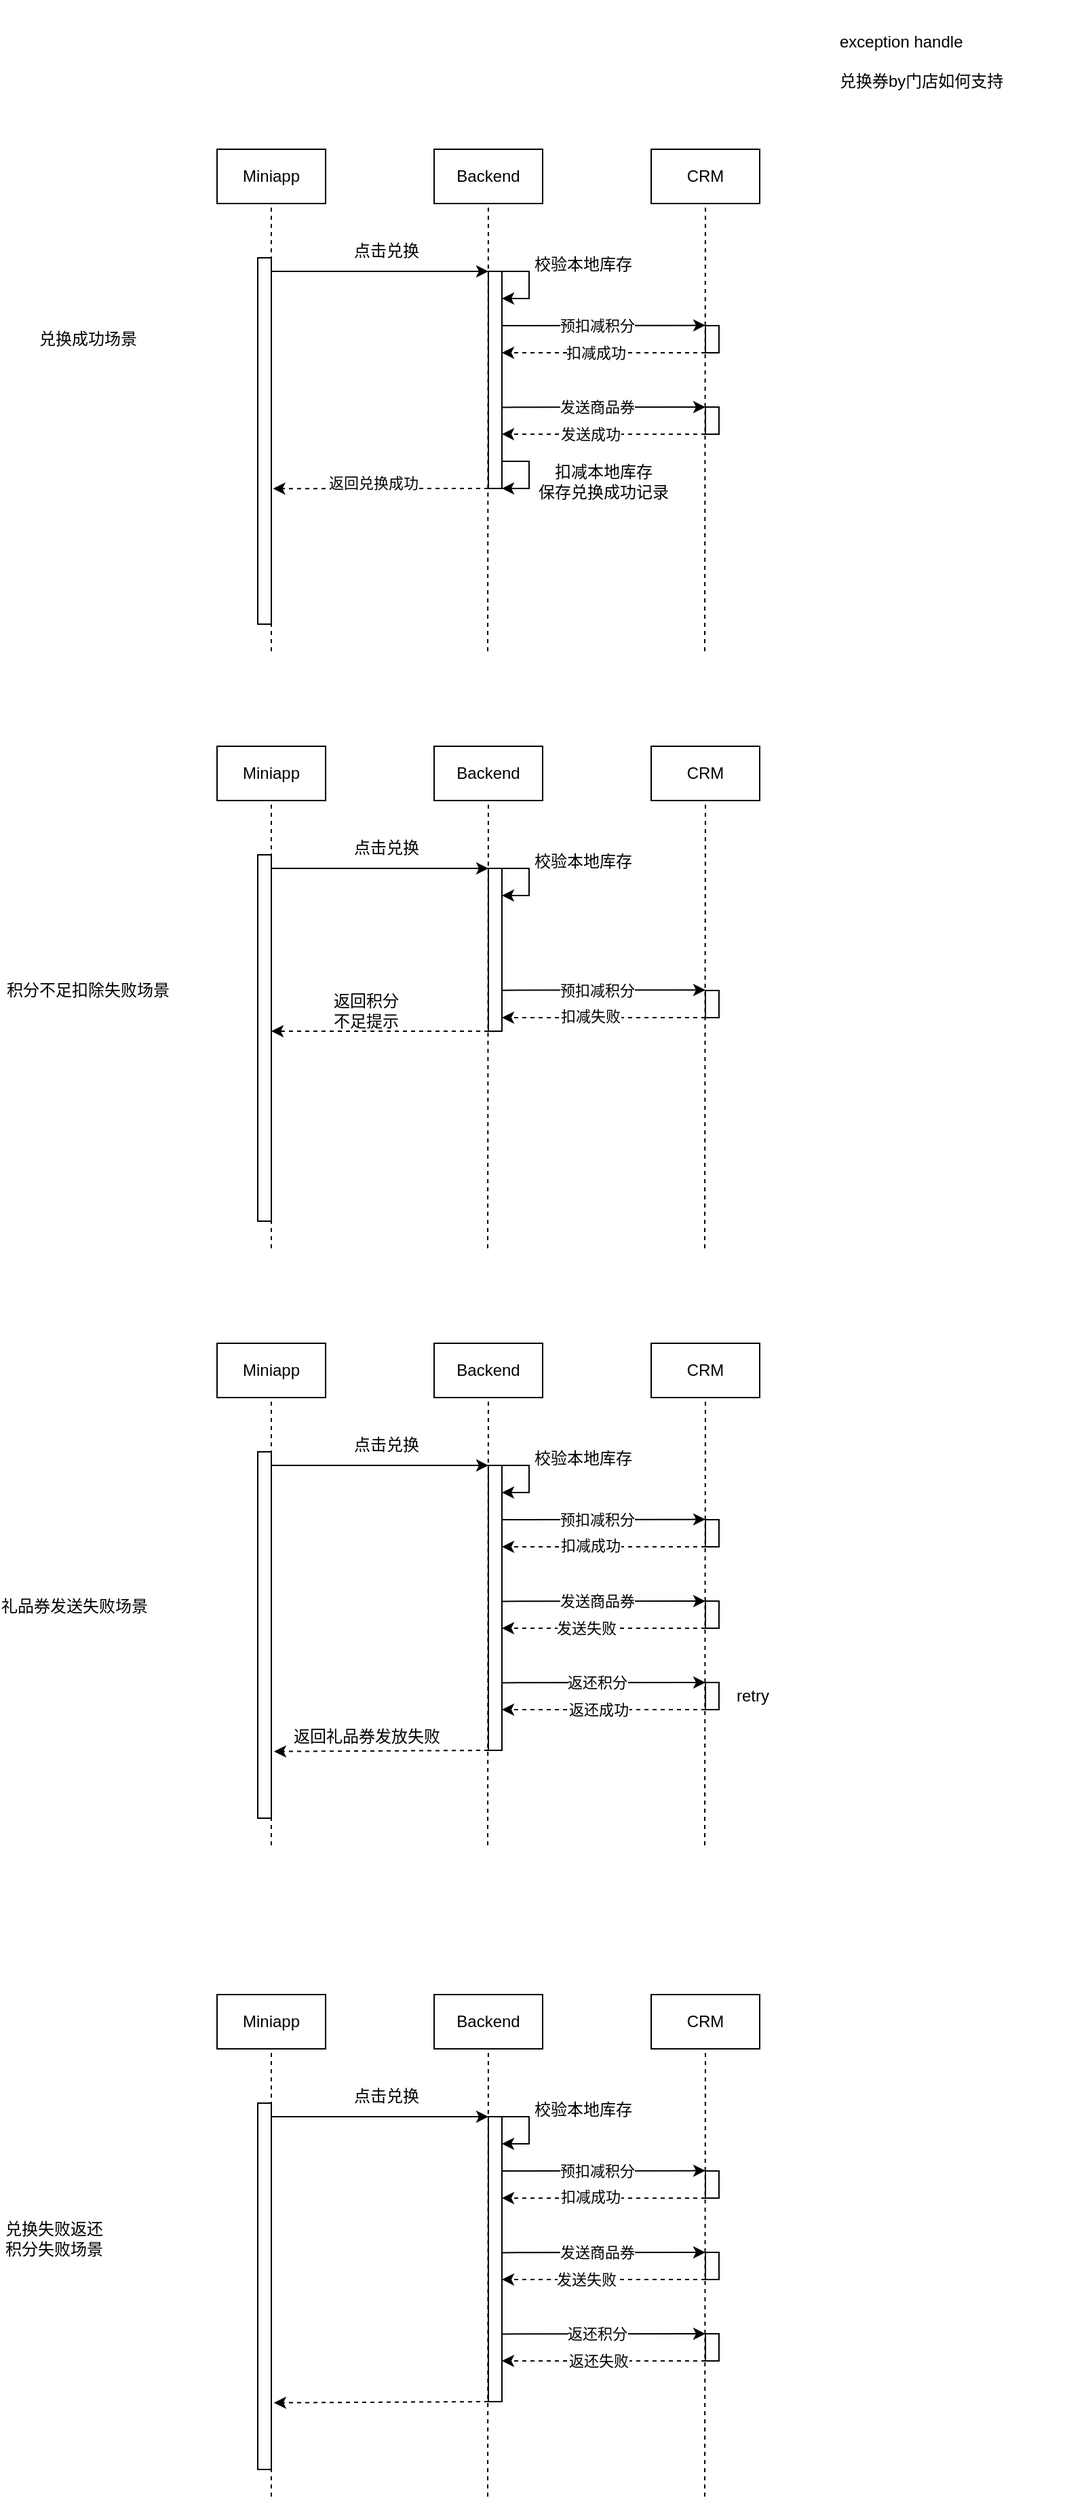 <mxfile version="20.8.1" type="github">
  <diagram id="LzJClFTWM4UzWtRtTVA4" name="第 1 页">
    <mxGraphModel dx="1027" dy="695" grid="1" gridSize="10" guides="1" tooltips="1" connect="1" arrows="1" fold="1" page="1" pageScale="1" pageWidth="827" pageHeight="1169" math="0" shadow="0">
      <root>
        <mxCell id="0" />
        <mxCell id="1" parent="0" />
        <mxCell id="3CPao6bwDuhFlSuyAFx2-1" value="exception handle&lt;br&gt;&lt;br&gt;兑换券by门店如何支持" style="text;html=1;strokeColor=none;fillColor=none;align=left;verticalAlign=middle;whiteSpace=wrap;rounded=0;" vertex="1" parent="1">
          <mxGeometry x="657" y="10" width="170" height="90" as="geometry" />
        </mxCell>
        <mxCell id="3CPao6bwDuhFlSuyAFx2-2" value="Miniapp" style="rounded=0;whiteSpace=wrap;html=1;" vertex="1" parent="1">
          <mxGeometry x="200" y="120" width="80" height="40" as="geometry" />
        </mxCell>
        <mxCell id="3CPao6bwDuhFlSuyAFx2-3" value="Backend" style="rounded=0;whiteSpace=wrap;html=1;" vertex="1" parent="1">
          <mxGeometry x="360" y="120" width="80" height="40" as="geometry" />
        </mxCell>
        <mxCell id="3CPao6bwDuhFlSuyAFx2-4" value="CRM" style="rounded=0;whiteSpace=wrap;html=1;" vertex="1" parent="1">
          <mxGeometry x="520" y="120" width="80" height="40" as="geometry" />
        </mxCell>
        <mxCell id="3CPao6bwDuhFlSuyAFx2-5" value="" style="endArrow=none;dashed=1;html=1;rounded=0;entryX=0.5;entryY=1;entryDx=0;entryDy=0;" edge="1" target="3CPao6bwDuhFlSuyAFx2-2" parent="1">
          <mxGeometry width="50" height="50" relative="1" as="geometry">
            <mxPoint x="240" y="490" as="sourcePoint" />
            <mxPoint x="250" y="310" as="targetPoint" />
          </mxGeometry>
        </mxCell>
        <mxCell id="3CPao6bwDuhFlSuyAFx2-6" value="" style="endArrow=none;dashed=1;html=1;rounded=0;entryX=0.5;entryY=1;entryDx=0;entryDy=0;" edge="1" target="3CPao6bwDuhFlSuyAFx2-3" parent="1">
          <mxGeometry width="50" height="50" relative="1" as="geometry">
            <mxPoint x="399.5" y="490" as="sourcePoint" />
            <mxPoint x="399.5" y="240" as="targetPoint" />
          </mxGeometry>
        </mxCell>
        <mxCell id="3CPao6bwDuhFlSuyAFx2-7" value="" style="endArrow=none;dashed=1;html=1;rounded=0;entryX=0.5;entryY=1;entryDx=0;entryDy=0;" edge="1" target="3CPao6bwDuhFlSuyAFx2-4" parent="1">
          <mxGeometry width="50" height="50" relative="1" as="geometry">
            <mxPoint x="559.5" y="490" as="sourcePoint" />
            <mxPoint x="559.5" y="240" as="targetPoint" />
          </mxGeometry>
        </mxCell>
        <mxCell id="3CPao6bwDuhFlSuyAFx2-10" value="" style="rounded=0;whiteSpace=wrap;html=1;" vertex="1" parent="1">
          <mxGeometry x="230" y="200" width="10" height="270" as="geometry" />
        </mxCell>
        <mxCell id="3CPao6bwDuhFlSuyAFx2-11" value="点击兑换" style="text;html=1;strokeColor=none;fillColor=none;align=center;verticalAlign=middle;whiteSpace=wrap;rounded=0;" vertex="1" parent="1">
          <mxGeometry x="280" y="180" width="90" height="30" as="geometry" />
        </mxCell>
        <mxCell id="3CPao6bwDuhFlSuyAFx2-13" value="" style="rounded=0;whiteSpace=wrap;html=1;" vertex="1" parent="1">
          <mxGeometry x="560" y="310" width="10" height="20" as="geometry" />
        </mxCell>
        <mxCell id="3CPao6bwDuhFlSuyAFx2-17" value="校验本地库存" style="text;html=1;strokeColor=none;fillColor=none;align=center;verticalAlign=middle;whiteSpace=wrap;rounded=0;" vertex="1" parent="1">
          <mxGeometry x="430" y="190" width="80" height="30" as="geometry" />
        </mxCell>
        <mxCell id="3CPao6bwDuhFlSuyAFx2-21" value="" style="endArrow=classic;html=1;rounded=0;" edge="1" parent="1">
          <mxGeometry width="50" height="50" relative="1" as="geometry">
            <mxPoint x="240" y="210" as="sourcePoint" />
            <mxPoint x="400" y="210" as="targetPoint" />
          </mxGeometry>
        </mxCell>
        <mxCell id="3CPao6bwDuhFlSuyAFx2-22" value="" style="endArrow=classic;html=1;rounded=0;entryX=1.129;entryY=0.63;entryDx=0;entryDy=0;entryPerimeter=0;dashed=1;" edge="1" target="3CPao6bwDuhFlSuyAFx2-10" parent="1">
          <mxGeometry width="50" height="50" relative="1" as="geometry">
            <mxPoint x="400" y="370" as="sourcePoint" />
            <mxPoint x="249.36" y="379.68" as="targetPoint" />
          </mxGeometry>
        </mxCell>
        <mxCell id="3CPao6bwDuhFlSuyAFx2-107" value="返回兑换成功" style="edgeLabel;html=1;align=center;verticalAlign=middle;resizable=0;points=[];" vertex="1" connectable="0" parent="3CPao6bwDuhFlSuyAFx2-22">
          <mxGeometry x="0.079" y="-4" relative="1" as="geometry">
            <mxPoint as="offset" />
          </mxGeometry>
        </mxCell>
        <mxCell id="3CPao6bwDuhFlSuyAFx2-24" value="" style="rounded=0;whiteSpace=wrap;html=1;" vertex="1" parent="1">
          <mxGeometry x="400" y="210" width="10" height="160" as="geometry" />
        </mxCell>
        <mxCell id="3CPao6bwDuhFlSuyAFx2-27" value="" style="endArrow=classic;html=1;rounded=0;" edge="1" parent="1">
          <mxGeometry width="50" height="50" relative="1" as="geometry">
            <mxPoint x="410" y="210" as="sourcePoint" />
            <mxPoint x="410" y="230" as="targetPoint" />
            <Array as="points">
              <mxPoint x="430" y="210" />
              <mxPoint x="430" y="230" />
            </Array>
          </mxGeometry>
        </mxCell>
        <mxCell id="3CPao6bwDuhFlSuyAFx2-28" value="" style="endArrow=classic;html=1;rounded=0;" edge="1" parent="1">
          <mxGeometry width="50" height="50" relative="1" as="geometry">
            <mxPoint x="410" y="250" as="sourcePoint" />
            <mxPoint x="560" y="249.8" as="targetPoint" />
          </mxGeometry>
        </mxCell>
        <mxCell id="3CPao6bwDuhFlSuyAFx2-32" value="预扣减积分" style="edgeLabel;html=1;align=center;verticalAlign=middle;resizable=0;points=[];" vertex="1" connectable="0" parent="3CPao6bwDuhFlSuyAFx2-28">
          <mxGeometry x="-0.316" relative="1" as="geometry">
            <mxPoint x="18" as="offset" />
          </mxGeometry>
        </mxCell>
        <mxCell id="3CPao6bwDuhFlSuyAFx2-29" value="" style="endArrow=classic;html=1;rounded=0;dashed=1;" edge="1" parent="1">
          <mxGeometry width="50" height="50" relative="1" as="geometry">
            <mxPoint x="560.0" y="270" as="sourcePoint" />
            <mxPoint x="410" y="270" as="targetPoint" />
          </mxGeometry>
        </mxCell>
        <mxCell id="3CPao6bwDuhFlSuyAFx2-63" value="扣减成功" style="edgeLabel;html=1;align=center;verticalAlign=middle;resizable=0;points=[];" vertex="1" connectable="0" parent="3CPao6bwDuhFlSuyAFx2-29">
          <mxGeometry x="0.088" relative="1" as="geometry">
            <mxPoint as="offset" />
          </mxGeometry>
        </mxCell>
        <mxCell id="3CPao6bwDuhFlSuyAFx2-31" value="" style="rounded=0;whiteSpace=wrap;html=1;" vertex="1" parent="1">
          <mxGeometry x="560" y="250" width="10" height="20" as="geometry" />
        </mxCell>
        <mxCell id="3CPao6bwDuhFlSuyAFx2-36" value="" style="endArrow=classic;html=1;rounded=0;" edge="1" parent="1">
          <mxGeometry width="50" height="50" relative="1" as="geometry">
            <mxPoint x="410" y="310.2" as="sourcePoint" />
            <mxPoint x="560" y="310.0" as="targetPoint" />
          </mxGeometry>
        </mxCell>
        <mxCell id="3CPao6bwDuhFlSuyAFx2-37" value="发送商品券" style="edgeLabel;html=1;align=center;verticalAlign=middle;resizable=0;points=[];" vertex="1" connectable="0" parent="3CPao6bwDuhFlSuyAFx2-36">
          <mxGeometry x="-0.316" relative="1" as="geometry">
            <mxPoint x="18" as="offset" />
          </mxGeometry>
        </mxCell>
        <mxCell id="3CPao6bwDuhFlSuyAFx2-38" value="" style="endArrow=classic;html=1;rounded=0;dashed=1;" edge="1" parent="1">
          <mxGeometry width="50" height="50" relative="1" as="geometry">
            <mxPoint x="560" y="330" as="sourcePoint" />
            <mxPoint x="410" y="330" as="targetPoint" />
          </mxGeometry>
        </mxCell>
        <mxCell id="3CPao6bwDuhFlSuyAFx2-64" value="发送成功" style="edgeLabel;html=1;align=center;verticalAlign=middle;resizable=0;points=[];" vertex="1" connectable="0" parent="3CPao6bwDuhFlSuyAFx2-38">
          <mxGeometry x="0.135" y="-4" relative="1" as="geometry">
            <mxPoint y="4" as="offset" />
          </mxGeometry>
        </mxCell>
        <mxCell id="3CPao6bwDuhFlSuyAFx2-41" value="Miniapp" style="rounded=0;whiteSpace=wrap;html=1;" vertex="1" parent="1">
          <mxGeometry x="200" y="1000" width="80" height="40" as="geometry" />
        </mxCell>
        <mxCell id="3CPao6bwDuhFlSuyAFx2-42" value="Backend" style="rounded=0;whiteSpace=wrap;html=1;" vertex="1" parent="1">
          <mxGeometry x="360" y="1000" width="80" height="40" as="geometry" />
        </mxCell>
        <mxCell id="3CPao6bwDuhFlSuyAFx2-43" value="CRM" style="rounded=0;whiteSpace=wrap;html=1;" vertex="1" parent="1">
          <mxGeometry x="520" y="1000" width="80" height="40" as="geometry" />
        </mxCell>
        <mxCell id="3CPao6bwDuhFlSuyAFx2-44" value="" style="endArrow=none;dashed=1;html=1;rounded=0;entryX=0.5;entryY=1;entryDx=0;entryDy=0;" edge="1" parent="1" target="3CPao6bwDuhFlSuyAFx2-41">
          <mxGeometry width="50" height="50" relative="1" as="geometry">
            <mxPoint x="240" y="1370" as="sourcePoint" />
            <mxPoint x="250" y="1190" as="targetPoint" />
          </mxGeometry>
        </mxCell>
        <mxCell id="3CPao6bwDuhFlSuyAFx2-45" value="" style="endArrow=none;dashed=1;html=1;rounded=0;entryX=0.5;entryY=1;entryDx=0;entryDy=0;" edge="1" parent="1" target="3CPao6bwDuhFlSuyAFx2-42">
          <mxGeometry width="50" height="50" relative="1" as="geometry">
            <mxPoint x="399.5" y="1370" as="sourcePoint" />
            <mxPoint x="399.5" y="1120" as="targetPoint" />
          </mxGeometry>
        </mxCell>
        <mxCell id="3CPao6bwDuhFlSuyAFx2-46" value="" style="endArrow=none;dashed=1;html=1;rounded=0;entryX=0.5;entryY=1;entryDx=0;entryDy=0;" edge="1" parent="1" target="3CPao6bwDuhFlSuyAFx2-43">
          <mxGeometry width="50" height="50" relative="1" as="geometry">
            <mxPoint x="559.5" y="1370" as="sourcePoint" />
            <mxPoint x="559.5" y="1120" as="targetPoint" />
          </mxGeometry>
        </mxCell>
        <mxCell id="3CPao6bwDuhFlSuyAFx2-47" value="" style="rounded=0;whiteSpace=wrap;html=1;" vertex="1" parent="1">
          <mxGeometry x="230" y="1080" width="10" height="270" as="geometry" />
        </mxCell>
        <mxCell id="3CPao6bwDuhFlSuyAFx2-48" value="点击兑换" style="text;html=1;strokeColor=none;fillColor=none;align=center;verticalAlign=middle;whiteSpace=wrap;rounded=0;" vertex="1" parent="1">
          <mxGeometry x="280" y="1060" width="90" height="30" as="geometry" />
        </mxCell>
        <mxCell id="3CPao6bwDuhFlSuyAFx2-49" value="" style="rounded=0;whiteSpace=wrap;html=1;" vertex="1" parent="1">
          <mxGeometry x="560" y="1190" width="10" height="20" as="geometry" />
        </mxCell>
        <mxCell id="3CPao6bwDuhFlSuyAFx2-50" value="校验本地库存" style="text;html=1;strokeColor=none;fillColor=none;align=center;verticalAlign=middle;whiteSpace=wrap;rounded=0;" vertex="1" parent="1">
          <mxGeometry x="430" y="1070" width="80" height="30" as="geometry" />
        </mxCell>
        <mxCell id="3CPao6bwDuhFlSuyAFx2-51" value="" style="endArrow=classic;html=1;rounded=0;" edge="1" parent="1">
          <mxGeometry width="50" height="50" relative="1" as="geometry">
            <mxPoint x="240" y="1090" as="sourcePoint" />
            <mxPoint x="400" y="1090" as="targetPoint" />
          </mxGeometry>
        </mxCell>
        <mxCell id="3CPao6bwDuhFlSuyAFx2-52" value="" style="endArrow=classic;html=1;rounded=0;entryX=1.193;entryY=0.818;entryDx=0;entryDy=0;entryPerimeter=0;dashed=1;exitX=0;exitY=1;exitDx=0;exitDy=0;" edge="1" parent="1" target="3CPao6bwDuhFlSuyAFx2-47" source="3CPao6bwDuhFlSuyAFx2-53">
          <mxGeometry width="50" height="50" relative="1" as="geometry">
            <mxPoint x="400" y="1250" as="sourcePoint" />
            <mxPoint x="249.36" y="1259.68" as="targetPoint" />
          </mxGeometry>
        </mxCell>
        <mxCell id="3CPao6bwDuhFlSuyAFx2-53" value="" style="rounded=0;whiteSpace=wrap;html=1;" vertex="1" parent="1">
          <mxGeometry x="400" y="1090" width="10" height="210" as="geometry" />
        </mxCell>
        <mxCell id="3CPao6bwDuhFlSuyAFx2-54" value="" style="endArrow=classic;html=1;rounded=0;" edge="1" parent="1">
          <mxGeometry width="50" height="50" relative="1" as="geometry">
            <mxPoint x="410" y="1090" as="sourcePoint" />
            <mxPoint x="410" y="1110" as="targetPoint" />
            <Array as="points">
              <mxPoint x="430" y="1090" />
              <mxPoint x="430" y="1110" />
            </Array>
          </mxGeometry>
        </mxCell>
        <mxCell id="3CPao6bwDuhFlSuyAFx2-55" value="" style="endArrow=classic;html=1;rounded=0;" edge="1" parent="1">
          <mxGeometry width="50" height="50" relative="1" as="geometry">
            <mxPoint x="410" y="1130" as="sourcePoint" />
            <mxPoint x="560" y="1129.8" as="targetPoint" />
          </mxGeometry>
        </mxCell>
        <mxCell id="3CPao6bwDuhFlSuyAFx2-56" value="预扣减积分" style="edgeLabel;html=1;align=center;verticalAlign=middle;resizable=0;points=[];" vertex="1" connectable="0" parent="3CPao6bwDuhFlSuyAFx2-55">
          <mxGeometry x="-0.316" relative="1" as="geometry">
            <mxPoint x="18" as="offset" />
          </mxGeometry>
        </mxCell>
        <mxCell id="3CPao6bwDuhFlSuyAFx2-57" value="" style="endArrow=classic;html=1;rounded=0;dashed=1;" edge="1" parent="1">
          <mxGeometry width="50" height="50" relative="1" as="geometry">
            <mxPoint x="560" y="1150" as="sourcePoint" />
            <mxPoint x="410" y="1150" as="targetPoint" />
          </mxGeometry>
        </mxCell>
        <mxCell id="3CPao6bwDuhFlSuyAFx2-65" value="扣减成功" style="edgeLabel;html=1;align=center;verticalAlign=middle;resizable=0;points=[];" vertex="1" connectable="0" parent="3CPao6bwDuhFlSuyAFx2-57">
          <mxGeometry x="0.135" y="-1" relative="1" as="geometry">
            <mxPoint as="offset" />
          </mxGeometry>
        </mxCell>
        <mxCell id="3CPao6bwDuhFlSuyAFx2-58" value="" style="rounded=0;whiteSpace=wrap;html=1;" vertex="1" parent="1">
          <mxGeometry x="560" y="1130" width="10" height="20" as="geometry" />
        </mxCell>
        <mxCell id="3CPao6bwDuhFlSuyAFx2-59" value="" style="endArrow=classic;html=1;rounded=0;" edge="1" parent="1">
          <mxGeometry width="50" height="50" relative="1" as="geometry">
            <mxPoint x="410" y="1190.2" as="sourcePoint" />
            <mxPoint x="560" y="1190" as="targetPoint" />
          </mxGeometry>
        </mxCell>
        <mxCell id="3CPao6bwDuhFlSuyAFx2-60" value="发送商品券" style="edgeLabel;html=1;align=center;verticalAlign=middle;resizable=0;points=[];" vertex="1" connectable="0" parent="3CPao6bwDuhFlSuyAFx2-59">
          <mxGeometry x="-0.316" relative="1" as="geometry">
            <mxPoint x="18" as="offset" />
          </mxGeometry>
        </mxCell>
        <mxCell id="3CPao6bwDuhFlSuyAFx2-61" value="" style="endArrow=classic;html=1;rounded=0;dashed=1;" edge="1" parent="1">
          <mxGeometry width="50" height="50" relative="1" as="geometry">
            <mxPoint x="560" y="1210" as="sourcePoint" />
            <mxPoint x="410" y="1210" as="targetPoint" />
          </mxGeometry>
        </mxCell>
        <mxCell id="3CPao6bwDuhFlSuyAFx2-66" value="发送失败" style="edgeLabel;html=1;align=center;verticalAlign=middle;resizable=0;points=[];" vertex="1" connectable="0" parent="3CPao6bwDuhFlSuyAFx2-61">
          <mxGeometry x="0.181" relative="1" as="geometry">
            <mxPoint as="offset" />
          </mxGeometry>
        </mxCell>
        <mxCell id="3CPao6bwDuhFlSuyAFx2-67" value="" style="endArrow=classic;html=1;rounded=0;" edge="1" parent="1">
          <mxGeometry width="50" height="50" relative="1" as="geometry">
            <mxPoint x="410" y="1250.2" as="sourcePoint" />
            <mxPoint x="560" y="1250" as="targetPoint" />
          </mxGeometry>
        </mxCell>
        <mxCell id="3CPao6bwDuhFlSuyAFx2-68" value="返还积分" style="edgeLabel;html=1;align=center;verticalAlign=middle;resizable=0;points=[];" vertex="1" connectable="0" parent="3CPao6bwDuhFlSuyAFx2-67">
          <mxGeometry x="-0.316" relative="1" as="geometry">
            <mxPoint x="18" as="offset" />
          </mxGeometry>
        </mxCell>
        <mxCell id="3CPao6bwDuhFlSuyAFx2-69" value="" style="endArrow=classic;html=1;rounded=0;dashed=1;" edge="1" parent="1">
          <mxGeometry width="50" height="50" relative="1" as="geometry">
            <mxPoint x="560" y="1270" as="sourcePoint" />
            <mxPoint x="410" y="1270" as="targetPoint" />
          </mxGeometry>
        </mxCell>
        <mxCell id="3CPao6bwDuhFlSuyAFx2-70" value="返还成功" style="edgeLabel;html=1;align=center;verticalAlign=middle;resizable=0;points=[];" vertex="1" connectable="0" parent="3CPao6bwDuhFlSuyAFx2-69">
          <mxGeometry x="0.181" relative="1" as="geometry">
            <mxPoint x="9" as="offset" />
          </mxGeometry>
        </mxCell>
        <mxCell id="3CPao6bwDuhFlSuyAFx2-71" value="" style="rounded=0;whiteSpace=wrap;html=1;" vertex="1" parent="1">
          <mxGeometry x="560" y="1250" width="10" height="20" as="geometry" />
        </mxCell>
        <mxCell id="3CPao6bwDuhFlSuyAFx2-72" value="兑换成功场景" style="text;html=1;strokeColor=none;fillColor=none;align=center;verticalAlign=middle;whiteSpace=wrap;rounded=0;" vertex="1" parent="1">
          <mxGeometry x="60" y="237.5" width="90" height="45" as="geometry" />
        </mxCell>
        <mxCell id="3CPao6bwDuhFlSuyAFx2-73" value="Miniapp" style="rounded=0;whiteSpace=wrap;html=1;" vertex="1" parent="1">
          <mxGeometry x="200" y="560" width="80" height="40" as="geometry" />
        </mxCell>
        <mxCell id="3CPao6bwDuhFlSuyAFx2-74" value="Backend" style="rounded=0;whiteSpace=wrap;html=1;" vertex="1" parent="1">
          <mxGeometry x="360" y="560" width="80" height="40" as="geometry" />
        </mxCell>
        <mxCell id="3CPao6bwDuhFlSuyAFx2-75" value="CRM" style="rounded=0;whiteSpace=wrap;html=1;" vertex="1" parent="1">
          <mxGeometry x="520" y="560" width="80" height="40" as="geometry" />
        </mxCell>
        <mxCell id="3CPao6bwDuhFlSuyAFx2-76" value="" style="endArrow=none;dashed=1;html=1;rounded=0;entryX=0.5;entryY=1;entryDx=0;entryDy=0;" edge="1" parent="1" target="3CPao6bwDuhFlSuyAFx2-73">
          <mxGeometry width="50" height="50" relative="1" as="geometry">
            <mxPoint x="240" y="930" as="sourcePoint" />
            <mxPoint x="250" y="750" as="targetPoint" />
          </mxGeometry>
        </mxCell>
        <mxCell id="3CPao6bwDuhFlSuyAFx2-77" value="" style="endArrow=none;dashed=1;html=1;rounded=0;entryX=0.5;entryY=1;entryDx=0;entryDy=0;" edge="1" parent="1" target="3CPao6bwDuhFlSuyAFx2-74">
          <mxGeometry width="50" height="50" relative="1" as="geometry">
            <mxPoint x="399.5" y="930" as="sourcePoint" />
            <mxPoint x="399.5" y="680" as="targetPoint" />
          </mxGeometry>
        </mxCell>
        <mxCell id="3CPao6bwDuhFlSuyAFx2-78" value="" style="endArrow=none;dashed=1;html=1;rounded=0;entryX=0.5;entryY=1;entryDx=0;entryDy=0;" edge="1" parent="1" target="3CPao6bwDuhFlSuyAFx2-75">
          <mxGeometry width="50" height="50" relative="1" as="geometry">
            <mxPoint x="559.5" y="930" as="sourcePoint" />
            <mxPoint x="559.5" y="680" as="targetPoint" />
          </mxGeometry>
        </mxCell>
        <mxCell id="3CPao6bwDuhFlSuyAFx2-79" value="" style="rounded=0;whiteSpace=wrap;html=1;" vertex="1" parent="1">
          <mxGeometry x="230" y="640" width="10" height="270" as="geometry" />
        </mxCell>
        <mxCell id="3CPao6bwDuhFlSuyAFx2-80" value="点击兑换" style="text;html=1;strokeColor=none;fillColor=none;align=center;verticalAlign=middle;whiteSpace=wrap;rounded=0;" vertex="1" parent="1">
          <mxGeometry x="280" y="620" width="90" height="30" as="geometry" />
        </mxCell>
        <mxCell id="3CPao6bwDuhFlSuyAFx2-82" value="校验本地库存" style="text;html=1;strokeColor=none;fillColor=none;align=center;verticalAlign=middle;whiteSpace=wrap;rounded=0;" vertex="1" parent="1">
          <mxGeometry x="430" y="630" width="80" height="30" as="geometry" />
        </mxCell>
        <mxCell id="3CPao6bwDuhFlSuyAFx2-83" value="" style="endArrow=classic;html=1;rounded=0;" edge="1" parent="1">
          <mxGeometry width="50" height="50" relative="1" as="geometry">
            <mxPoint x="240" y="650" as="sourcePoint" />
            <mxPoint x="400" y="650" as="targetPoint" />
          </mxGeometry>
        </mxCell>
        <mxCell id="3CPao6bwDuhFlSuyAFx2-84" value="" style="endArrow=classic;html=1;rounded=0;dashed=1;exitX=0;exitY=1;exitDx=0;exitDy=0;" edge="1" parent="1" source="3CPao6bwDuhFlSuyAFx2-85">
          <mxGeometry width="50" height="50" relative="1" as="geometry">
            <mxPoint x="400" y="810" as="sourcePoint" />
            <mxPoint x="240" y="770" as="targetPoint" />
          </mxGeometry>
        </mxCell>
        <mxCell id="3CPao6bwDuhFlSuyAFx2-85" value="" style="rounded=0;whiteSpace=wrap;html=1;" vertex="1" parent="1">
          <mxGeometry x="400" y="650" width="10" height="120" as="geometry" />
        </mxCell>
        <mxCell id="3CPao6bwDuhFlSuyAFx2-86" value="" style="endArrow=classic;html=1;rounded=0;" edge="1" parent="1">
          <mxGeometry width="50" height="50" relative="1" as="geometry">
            <mxPoint x="410" y="650" as="sourcePoint" />
            <mxPoint x="410" y="670" as="targetPoint" />
            <Array as="points">
              <mxPoint x="430" y="650" />
              <mxPoint x="430" y="670" />
            </Array>
          </mxGeometry>
        </mxCell>
        <mxCell id="3CPao6bwDuhFlSuyAFx2-87" value="" style="endArrow=classic;html=1;rounded=0;" edge="1" parent="1">
          <mxGeometry width="50" height="50" relative="1" as="geometry">
            <mxPoint x="410" y="739.82" as="sourcePoint" />
            <mxPoint x="560" y="739.62" as="targetPoint" />
          </mxGeometry>
        </mxCell>
        <mxCell id="3CPao6bwDuhFlSuyAFx2-88" value="预扣减积分" style="edgeLabel;html=1;align=center;verticalAlign=middle;resizable=0;points=[];" vertex="1" connectable="0" parent="3CPao6bwDuhFlSuyAFx2-87">
          <mxGeometry x="-0.316" relative="1" as="geometry">
            <mxPoint x="18" as="offset" />
          </mxGeometry>
        </mxCell>
        <mxCell id="3CPao6bwDuhFlSuyAFx2-89" value="" style="endArrow=classic;html=1;rounded=0;dashed=1;" edge="1" parent="1">
          <mxGeometry width="50" height="50" relative="1" as="geometry">
            <mxPoint x="560" y="760" as="sourcePoint" />
            <mxPoint x="410" y="760" as="targetPoint" />
          </mxGeometry>
        </mxCell>
        <mxCell id="3CPao6bwDuhFlSuyAFx2-90" value="扣减失败" style="edgeLabel;html=1;align=center;verticalAlign=middle;resizable=0;points=[];" vertex="1" connectable="0" parent="3CPao6bwDuhFlSuyAFx2-89">
          <mxGeometry x="0.135" y="-1" relative="1" as="geometry">
            <mxPoint as="offset" />
          </mxGeometry>
        </mxCell>
        <mxCell id="3CPao6bwDuhFlSuyAFx2-91" value="" style="rounded=0;whiteSpace=wrap;html=1;" vertex="1" parent="1">
          <mxGeometry x="560" y="740" width="10" height="20" as="geometry" />
        </mxCell>
        <mxCell id="3CPao6bwDuhFlSuyAFx2-105" value="返回积分不足提示" style="text;html=1;strokeColor=none;fillColor=none;align=center;verticalAlign=middle;whiteSpace=wrap;rounded=0;" vertex="1" parent="1">
          <mxGeometry x="280" y="740" width="60" height="30" as="geometry" />
        </mxCell>
        <mxCell id="3CPao6bwDuhFlSuyAFx2-106" value="积分不足扣除失败场景" style="text;html=1;strokeColor=none;fillColor=none;align=center;verticalAlign=middle;whiteSpace=wrap;rounded=0;" vertex="1" parent="1">
          <mxGeometry x="40" y="720" width="130" height="40" as="geometry" />
        </mxCell>
        <mxCell id="3CPao6bwDuhFlSuyAFx2-109" value="" style="endArrow=classic;html=1;rounded=0;" edge="1" parent="1">
          <mxGeometry width="50" height="50" relative="1" as="geometry">
            <mxPoint x="410" y="350" as="sourcePoint" />
            <mxPoint x="410" y="370" as="targetPoint" />
            <Array as="points">
              <mxPoint x="430" y="350" />
              <mxPoint x="430" y="370" />
            </Array>
          </mxGeometry>
        </mxCell>
        <mxCell id="3CPao6bwDuhFlSuyAFx2-110" value="扣减本地库存&lt;br&gt;保存兑换成功记录" style="text;html=1;strokeColor=none;fillColor=none;align=center;verticalAlign=middle;whiteSpace=wrap;rounded=0;" vertex="1" parent="1">
          <mxGeometry x="430" y="350" width="110" height="30" as="geometry" />
        </mxCell>
        <mxCell id="3CPao6bwDuhFlSuyAFx2-111" value="Miniapp" style="rounded=0;whiteSpace=wrap;html=1;" vertex="1" parent="1">
          <mxGeometry x="200" y="1480" width="80" height="40" as="geometry" />
        </mxCell>
        <mxCell id="3CPao6bwDuhFlSuyAFx2-112" value="Backend" style="rounded=0;whiteSpace=wrap;html=1;" vertex="1" parent="1">
          <mxGeometry x="360" y="1480" width="80" height="40" as="geometry" />
        </mxCell>
        <mxCell id="3CPao6bwDuhFlSuyAFx2-113" value="CRM" style="rounded=0;whiteSpace=wrap;html=1;" vertex="1" parent="1">
          <mxGeometry x="520" y="1480" width="80" height="40" as="geometry" />
        </mxCell>
        <mxCell id="3CPao6bwDuhFlSuyAFx2-114" value="" style="endArrow=none;dashed=1;html=1;rounded=0;entryX=0.5;entryY=1;entryDx=0;entryDy=0;" edge="1" parent="1" target="3CPao6bwDuhFlSuyAFx2-111">
          <mxGeometry width="50" height="50" relative="1" as="geometry">
            <mxPoint x="240" y="1850" as="sourcePoint" />
            <mxPoint x="250" y="1670" as="targetPoint" />
          </mxGeometry>
        </mxCell>
        <mxCell id="3CPao6bwDuhFlSuyAFx2-115" value="" style="endArrow=none;dashed=1;html=1;rounded=0;entryX=0.5;entryY=1;entryDx=0;entryDy=0;" edge="1" parent="1" target="3CPao6bwDuhFlSuyAFx2-112">
          <mxGeometry width="50" height="50" relative="1" as="geometry">
            <mxPoint x="399.5" y="1850" as="sourcePoint" />
            <mxPoint x="399.5" y="1600" as="targetPoint" />
          </mxGeometry>
        </mxCell>
        <mxCell id="3CPao6bwDuhFlSuyAFx2-116" value="" style="endArrow=none;dashed=1;html=1;rounded=0;entryX=0.5;entryY=1;entryDx=0;entryDy=0;" edge="1" parent="1" target="3CPao6bwDuhFlSuyAFx2-113">
          <mxGeometry width="50" height="50" relative="1" as="geometry">
            <mxPoint x="559.5" y="1850" as="sourcePoint" />
            <mxPoint x="559.5" y="1600" as="targetPoint" />
          </mxGeometry>
        </mxCell>
        <mxCell id="3CPao6bwDuhFlSuyAFx2-117" value="" style="rounded=0;whiteSpace=wrap;html=1;" vertex="1" parent="1">
          <mxGeometry x="230" y="1560" width="10" height="270" as="geometry" />
        </mxCell>
        <mxCell id="3CPao6bwDuhFlSuyAFx2-118" value="点击兑换" style="text;html=1;strokeColor=none;fillColor=none;align=center;verticalAlign=middle;whiteSpace=wrap;rounded=0;" vertex="1" parent="1">
          <mxGeometry x="280" y="1540" width="90" height="30" as="geometry" />
        </mxCell>
        <mxCell id="3CPao6bwDuhFlSuyAFx2-119" value="" style="rounded=0;whiteSpace=wrap;html=1;" vertex="1" parent="1">
          <mxGeometry x="560" y="1670" width="10" height="20" as="geometry" />
        </mxCell>
        <mxCell id="3CPao6bwDuhFlSuyAFx2-120" value="校验本地库存" style="text;html=1;strokeColor=none;fillColor=none;align=center;verticalAlign=middle;whiteSpace=wrap;rounded=0;" vertex="1" parent="1">
          <mxGeometry x="430" y="1550" width="80" height="30" as="geometry" />
        </mxCell>
        <mxCell id="3CPao6bwDuhFlSuyAFx2-121" value="" style="endArrow=classic;html=1;rounded=0;" edge="1" parent="1">
          <mxGeometry width="50" height="50" relative="1" as="geometry">
            <mxPoint x="240" y="1570" as="sourcePoint" />
            <mxPoint x="400" y="1570" as="targetPoint" />
          </mxGeometry>
        </mxCell>
        <mxCell id="3CPao6bwDuhFlSuyAFx2-122" value="" style="endArrow=classic;html=1;rounded=0;entryX=1.193;entryY=0.818;entryDx=0;entryDy=0;entryPerimeter=0;dashed=1;exitX=0;exitY=1;exitDx=0;exitDy=0;" edge="1" parent="1" source="3CPao6bwDuhFlSuyAFx2-123" target="3CPao6bwDuhFlSuyAFx2-117">
          <mxGeometry width="50" height="50" relative="1" as="geometry">
            <mxPoint x="400" y="1730" as="sourcePoint" />
            <mxPoint x="249.36" y="1739.68" as="targetPoint" />
          </mxGeometry>
        </mxCell>
        <mxCell id="3CPao6bwDuhFlSuyAFx2-123" value="" style="rounded=0;whiteSpace=wrap;html=1;" vertex="1" parent="1">
          <mxGeometry x="400" y="1570" width="10" height="210" as="geometry" />
        </mxCell>
        <mxCell id="3CPao6bwDuhFlSuyAFx2-124" value="" style="endArrow=classic;html=1;rounded=0;" edge="1" parent="1">
          <mxGeometry width="50" height="50" relative="1" as="geometry">
            <mxPoint x="410" y="1570" as="sourcePoint" />
            <mxPoint x="410" y="1590" as="targetPoint" />
            <Array as="points">
              <mxPoint x="430" y="1570" />
              <mxPoint x="430" y="1590" />
            </Array>
          </mxGeometry>
        </mxCell>
        <mxCell id="3CPao6bwDuhFlSuyAFx2-125" value="" style="endArrow=classic;html=1;rounded=0;" edge="1" parent="1">
          <mxGeometry width="50" height="50" relative="1" as="geometry">
            <mxPoint x="410" y="1610" as="sourcePoint" />
            <mxPoint x="560" y="1609.8" as="targetPoint" />
          </mxGeometry>
        </mxCell>
        <mxCell id="3CPao6bwDuhFlSuyAFx2-126" value="预扣减积分" style="edgeLabel;html=1;align=center;verticalAlign=middle;resizable=0;points=[];" vertex="1" connectable="0" parent="3CPao6bwDuhFlSuyAFx2-125">
          <mxGeometry x="-0.316" relative="1" as="geometry">
            <mxPoint x="18" as="offset" />
          </mxGeometry>
        </mxCell>
        <mxCell id="3CPao6bwDuhFlSuyAFx2-127" value="" style="endArrow=classic;html=1;rounded=0;dashed=1;" edge="1" parent="1">
          <mxGeometry width="50" height="50" relative="1" as="geometry">
            <mxPoint x="560" y="1630" as="sourcePoint" />
            <mxPoint x="410" y="1630" as="targetPoint" />
          </mxGeometry>
        </mxCell>
        <mxCell id="3CPao6bwDuhFlSuyAFx2-128" value="扣减成功" style="edgeLabel;html=1;align=center;verticalAlign=middle;resizable=0;points=[];" vertex="1" connectable="0" parent="3CPao6bwDuhFlSuyAFx2-127">
          <mxGeometry x="0.135" y="-1" relative="1" as="geometry">
            <mxPoint as="offset" />
          </mxGeometry>
        </mxCell>
        <mxCell id="3CPao6bwDuhFlSuyAFx2-129" value="" style="rounded=0;whiteSpace=wrap;html=1;" vertex="1" parent="1">
          <mxGeometry x="560" y="1610" width="10" height="20" as="geometry" />
        </mxCell>
        <mxCell id="3CPao6bwDuhFlSuyAFx2-130" value="" style="endArrow=classic;html=1;rounded=0;" edge="1" parent="1">
          <mxGeometry width="50" height="50" relative="1" as="geometry">
            <mxPoint x="410" y="1670.2" as="sourcePoint" />
            <mxPoint x="560" y="1670" as="targetPoint" />
          </mxGeometry>
        </mxCell>
        <mxCell id="3CPao6bwDuhFlSuyAFx2-131" value="发送商品券" style="edgeLabel;html=1;align=center;verticalAlign=middle;resizable=0;points=[];" vertex="1" connectable="0" parent="3CPao6bwDuhFlSuyAFx2-130">
          <mxGeometry x="-0.316" relative="1" as="geometry">
            <mxPoint x="18" as="offset" />
          </mxGeometry>
        </mxCell>
        <mxCell id="3CPao6bwDuhFlSuyAFx2-132" value="" style="endArrow=classic;html=1;rounded=0;dashed=1;" edge="1" parent="1">
          <mxGeometry width="50" height="50" relative="1" as="geometry">
            <mxPoint x="560" y="1690" as="sourcePoint" />
            <mxPoint x="410" y="1690" as="targetPoint" />
          </mxGeometry>
        </mxCell>
        <mxCell id="3CPao6bwDuhFlSuyAFx2-133" value="发送失败" style="edgeLabel;html=1;align=center;verticalAlign=middle;resizable=0;points=[];" vertex="1" connectable="0" parent="3CPao6bwDuhFlSuyAFx2-132">
          <mxGeometry x="0.181" relative="1" as="geometry">
            <mxPoint as="offset" />
          </mxGeometry>
        </mxCell>
        <mxCell id="3CPao6bwDuhFlSuyAFx2-134" value="" style="endArrow=classic;html=1;rounded=0;" edge="1" parent="1">
          <mxGeometry width="50" height="50" relative="1" as="geometry">
            <mxPoint x="410" y="1730.2" as="sourcePoint" />
            <mxPoint x="560" y="1730" as="targetPoint" />
          </mxGeometry>
        </mxCell>
        <mxCell id="3CPao6bwDuhFlSuyAFx2-135" value="返还积分" style="edgeLabel;html=1;align=center;verticalAlign=middle;resizable=0;points=[];" vertex="1" connectable="0" parent="3CPao6bwDuhFlSuyAFx2-134">
          <mxGeometry x="-0.316" relative="1" as="geometry">
            <mxPoint x="18" as="offset" />
          </mxGeometry>
        </mxCell>
        <mxCell id="3CPao6bwDuhFlSuyAFx2-136" value="" style="endArrow=classic;html=1;rounded=0;dashed=1;" edge="1" parent="1">
          <mxGeometry width="50" height="50" relative="1" as="geometry">
            <mxPoint x="560" y="1750" as="sourcePoint" />
            <mxPoint x="410" y="1750" as="targetPoint" />
          </mxGeometry>
        </mxCell>
        <mxCell id="3CPao6bwDuhFlSuyAFx2-137" value="返还失败" style="edgeLabel;html=1;align=center;verticalAlign=middle;resizable=0;points=[];" vertex="1" connectable="0" parent="3CPao6bwDuhFlSuyAFx2-136">
          <mxGeometry x="0.181" relative="1" as="geometry">
            <mxPoint x="9" as="offset" />
          </mxGeometry>
        </mxCell>
        <mxCell id="3CPao6bwDuhFlSuyAFx2-138" value="" style="rounded=0;whiteSpace=wrap;html=1;" vertex="1" parent="1">
          <mxGeometry x="560" y="1730" width="10" height="20" as="geometry" />
        </mxCell>
        <mxCell id="3CPao6bwDuhFlSuyAFx2-139" value="礼品券发送失败场景" style="text;html=1;strokeColor=none;fillColor=none;align=center;verticalAlign=middle;whiteSpace=wrap;rounded=0;" vertex="1" parent="1">
          <mxGeometry x="40" y="1169" width="110" height="50" as="geometry" />
        </mxCell>
        <mxCell id="3CPao6bwDuhFlSuyAFx2-140" value="返回礼品券发放失败" style="text;html=1;align=center;verticalAlign=middle;resizable=0;points=[];autosize=1;strokeColor=none;fillColor=none;" vertex="1" parent="1">
          <mxGeometry x="245" y="1275" width="130" height="30" as="geometry" />
        </mxCell>
        <mxCell id="3CPao6bwDuhFlSuyAFx2-141" value="兑换失败返还积分失败场景" style="text;html=1;strokeColor=none;fillColor=none;align=center;verticalAlign=middle;whiteSpace=wrap;rounded=0;" vertex="1" parent="1">
          <mxGeometry x="40" y="1640" width="80" height="40" as="geometry" />
        </mxCell>
        <mxCell id="3CPao6bwDuhFlSuyAFx2-142" value="retry" style="text;html=1;strokeColor=none;fillColor=none;align=center;verticalAlign=middle;whiteSpace=wrap;rounded=0;" vertex="1" parent="1">
          <mxGeometry x="570" y="1245" width="50" height="30" as="geometry" />
        </mxCell>
      </root>
    </mxGraphModel>
  </diagram>
</mxfile>

